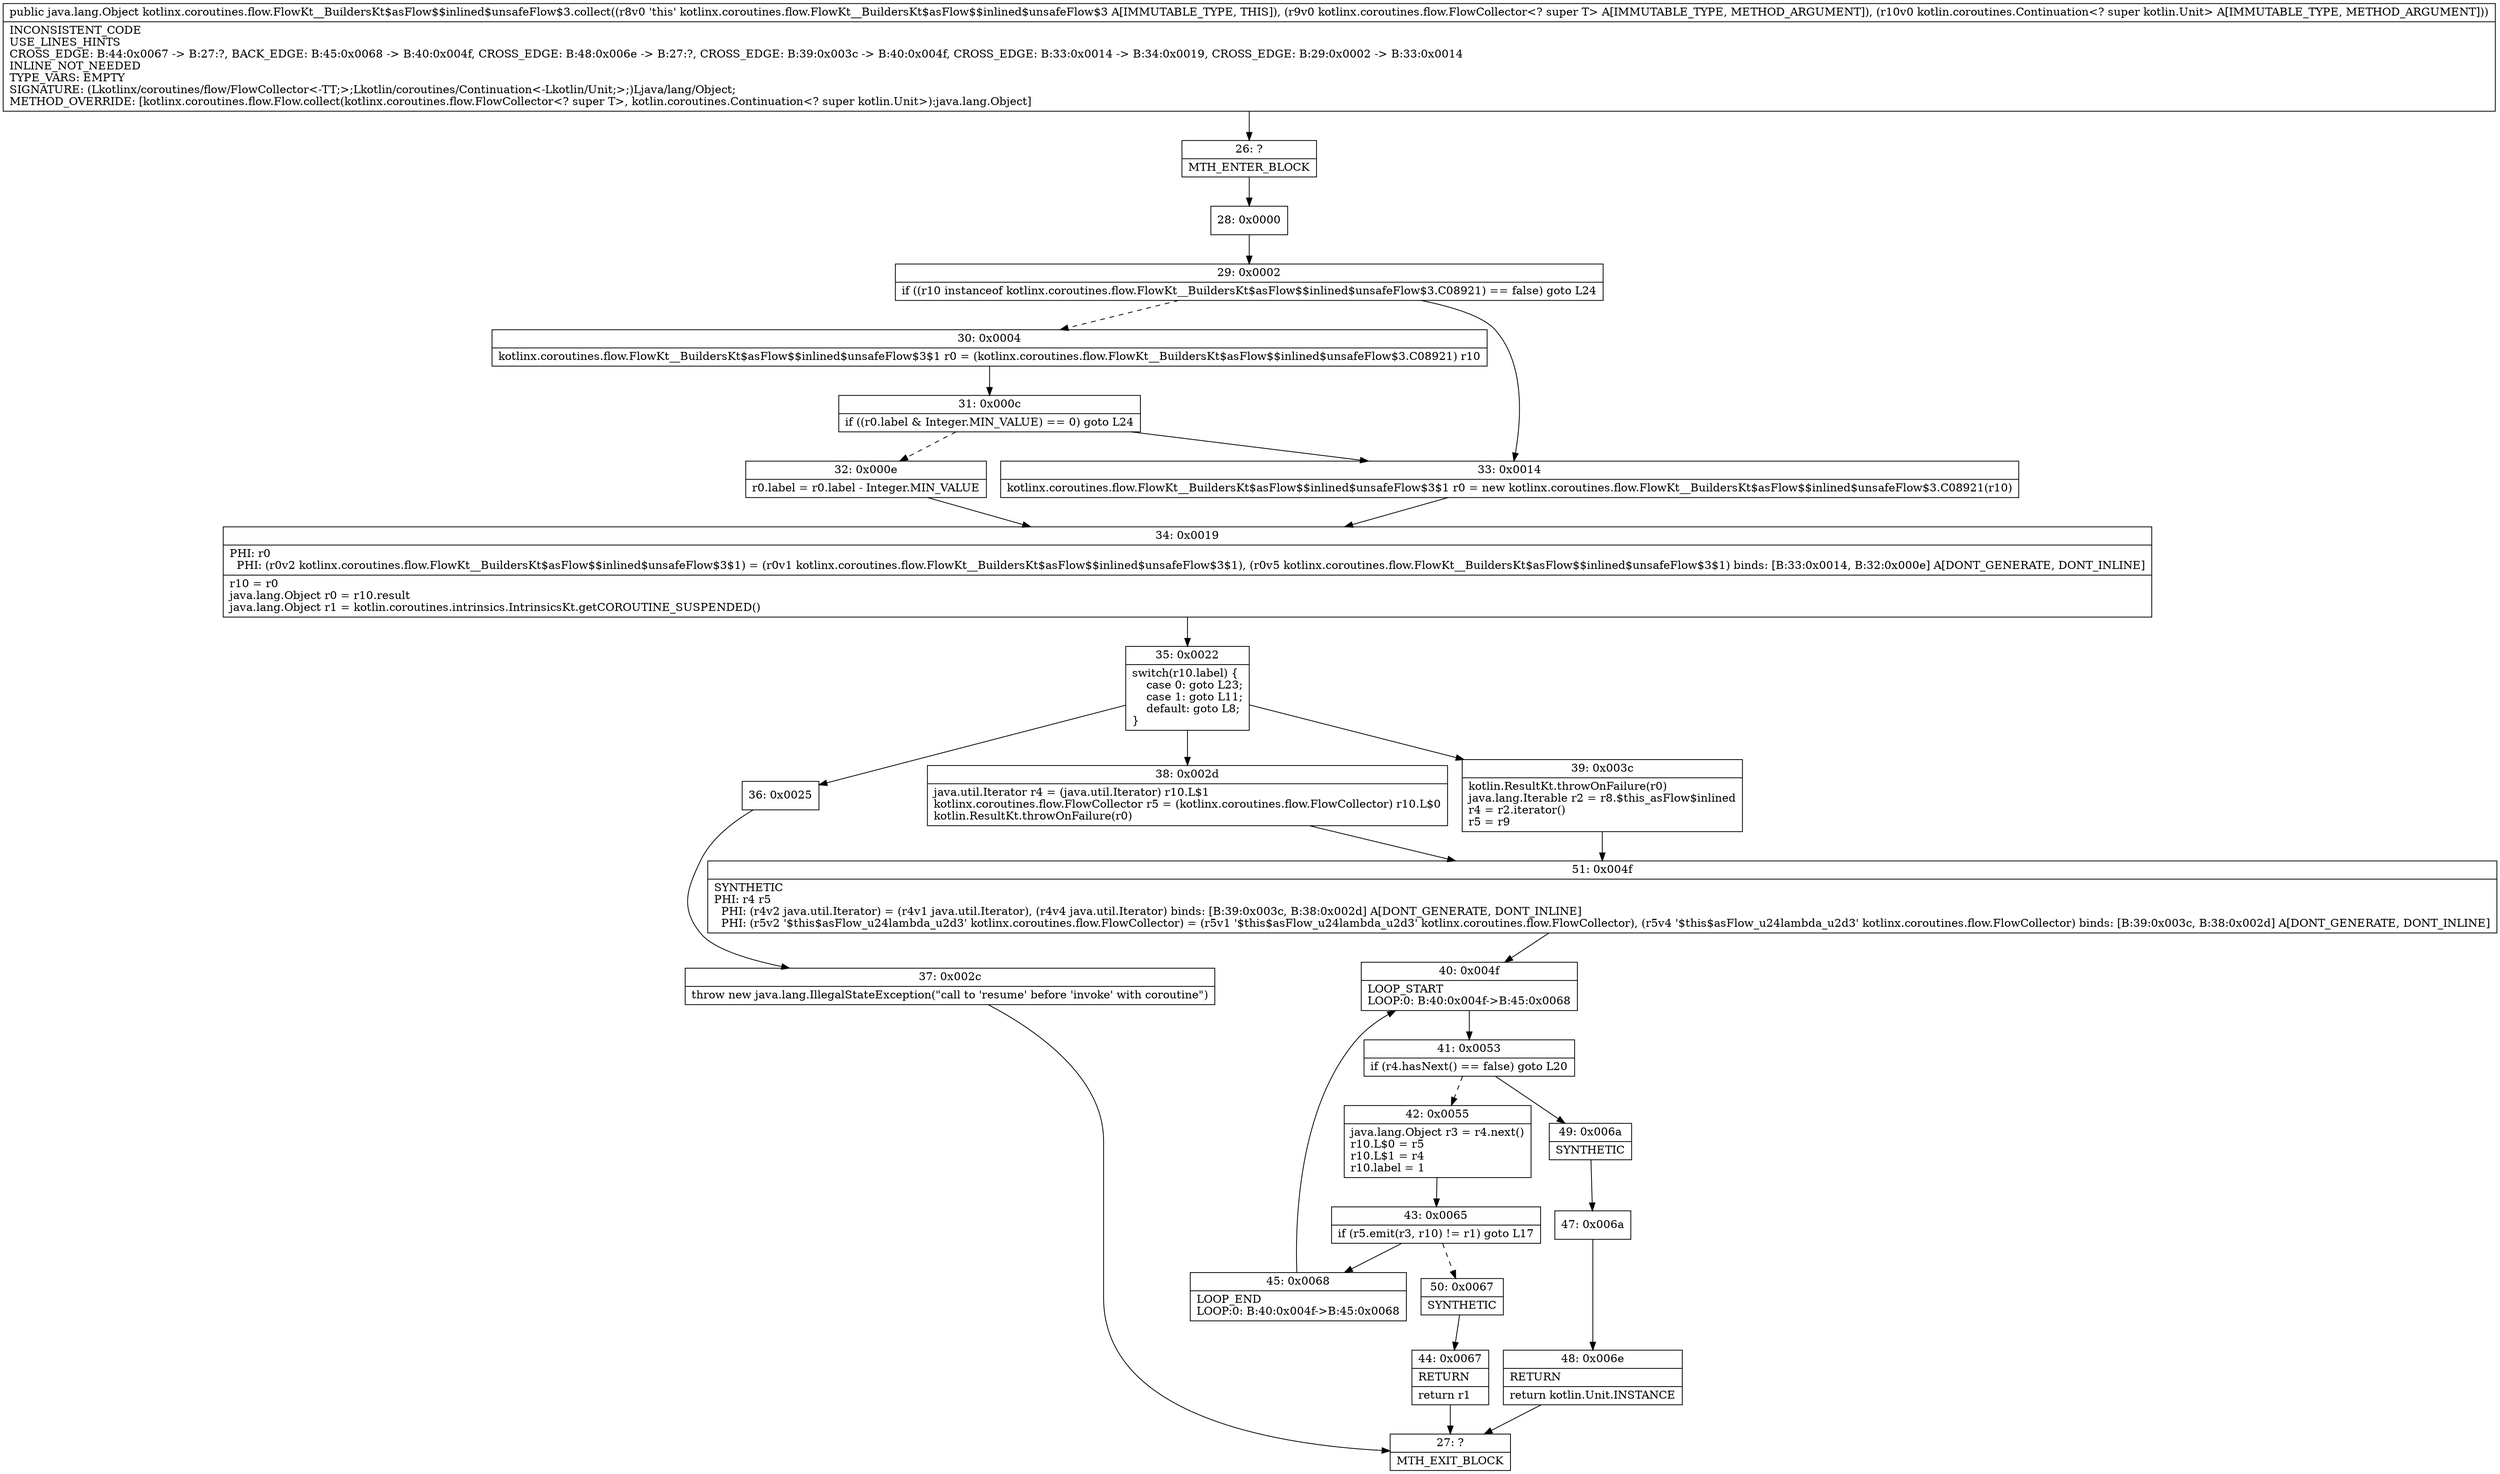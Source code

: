 digraph "CFG forkotlinx.coroutines.flow.FlowKt__BuildersKt$asFlow$$inlined$unsafeFlow$3.collect(Lkotlinx\/coroutines\/flow\/FlowCollector;Lkotlin\/coroutines\/Continuation;)Ljava\/lang\/Object;" {
Node_26 [shape=record,label="{26\:\ ?|MTH_ENTER_BLOCK\l}"];
Node_28 [shape=record,label="{28\:\ 0x0000}"];
Node_29 [shape=record,label="{29\:\ 0x0002|if ((r10 instanceof kotlinx.coroutines.flow.FlowKt__BuildersKt$asFlow$$inlined$unsafeFlow$3.C08921) == false) goto L24\l}"];
Node_30 [shape=record,label="{30\:\ 0x0004|kotlinx.coroutines.flow.FlowKt__BuildersKt$asFlow$$inlined$unsafeFlow$3$1 r0 = (kotlinx.coroutines.flow.FlowKt__BuildersKt$asFlow$$inlined$unsafeFlow$3.C08921) r10\l}"];
Node_31 [shape=record,label="{31\:\ 0x000c|if ((r0.label & Integer.MIN_VALUE) == 0) goto L24\l}"];
Node_32 [shape=record,label="{32\:\ 0x000e|r0.label = r0.label \- Integer.MIN_VALUE\l}"];
Node_34 [shape=record,label="{34\:\ 0x0019|PHI: r0 \l  PHI: (r0v2 kotlinx.coroutines.flow.FlowKt__BuildersKt$asFlow$$inlined$unsafeFlow$3$1) = (r0v1 kotlinx.coroutines.flow.FlowKt__BuildersKt$asFlow$$inlined$unsafeFlow$3$1), (r0v5 kotlinx.coroutines.flow.FlowKt__BuildersKt$asFlow$$inlined$unsafeFlow$3$1) binds: [B:33:0x0014, B:32:0x000e] A[DONT_GENERATE, DONT_INLINE]\l|r10 = r0\ljava.lang.Object r0 = r10.result\ljava.lang.Object r1 = kotlin.coroutines.intrinsics.IntrinsicsKt.getCOROUTINE_SUSPENDED()\l}"];
Node_35 [shape=record,label="{35\:\ 0x0022|switch(r10.label) \{\l    case 0: goto L23;\l    case 1: goto L11;\l    default: goto L8;\l\}\l}"];
Node_36 [shape=record,label="{36\:\ 0x0025}"];
Node_37 [shape=record,label="{37\:\ 0x002c|throw new java.lang.IllegalStateException(\"call to 'resume' before 'invoke' with coroutine\")\l}"];
Node_27 [shape=record,label="{27\:\ ?|MTH_EXIT_BLOCK\l}"];
Node_38 [shape=record,label="{38\:\ 0x002d|java.util.Iterator r4 = (java.util.Iterator) r10.L$1\lkotlinx.coroutines.flow.FlowCollector r5 = (kotlinx.coroutines.flow.FlowCollector) r10.L$0\lkotlin.ResultKt.throwOnFailure(r0)\l}"];
Node_51 [shape=record,label="{51\:\ 0x004f|SYNTHETIC\lPHI: r4 r5 \l  PHI: (r4v2 java.util.Iterator) = (r4v1 java.util.Iterator), (r4v4 java.util.Iterator) binds: [B:39:0x003c, B:38:0x002d] A[DONT_GENERATE, DONT_INLINE]\l  PHI: (r5v2 '$this$asFlow_u24lambda_u2d3' kotlinx.coroutines.flow.FlowCollector) = (r5v1 '$this$asFlow_u24lambda_u2d3' kotlinx.coroutines.flow.FlowCollector), (r5v4 '$this$asFlow_u24lambda_u2d3' kotlinx.coroutines.flow.FlowCollector) binds: [B:39:0x003c, B:38:0x002d] A[DONT_GENERATE, DONT_INLINE]\l}"];
Node_40 [shape=record,label="{40\:\ 0x004f|LOOP_START\lLOOP:0: B:40:0x004f\-\>B:45:0x0068\l}"];
Node_41 [shape=record,label="{41\:\ 0x0053|if (r4.hasNext() == false) goto L20\l}"];
Node_42 [shape=record,label="{42\:\ 0x0055|java.lang.Object r3 = r4.next()\lr10.L$0 = r5\lr10.L$1 = r4\lr10.label = 1\l}"];
Node_43 [shape=record,label="{43\:\ 0x0065|if (r5.emit(r3, r10) != r1) goto L17\l}"];
Node_45 [shape=record,label="{45\:\ 0x0068|LOOP_END\lLOOP:0: B:40:0x004f\-\>B:45:0x0068\l}"];
Node_50 [shape=record,label="{50\:\ 0x0067|SYNTHETIC\l}"];
Node_44 [shape=record,label="{44\:\ 0x0067|RETURN\l|return r1\l}"];
Node_49 [shape=record,label="{49\:\ 0x006a|SYNTHETIC\l}"];
Node_47 [shape=record,label="{47\:\ 0x006a}"];
Node_48 [shape=record,label="{48\:\ 0x006e|RETURN\l|return kotlin.Unit.INSTANCE\l}"];
Node_39 [shape=record,label="{39\:\ 0x003c|kotlin.ResultKt.throwOnFailure(r0)\ljava.lang.Iterable r2 = r8.$this_asFlow$inlined\lr4 = r2.iterator()\lr5 = r9\l}"];
Node_33 [shape=record,label="{33\:\ 0x0014|kotlinx.coroutines.flow.FlowKt__BuildersKt$asFlow$$inlined$unsafeFlow$3$1 r0 = new kotlinx.coroutines.flow.FlowKt__BuildersKt$asFlow$$inlined$unsafeFlow$3.C08921(r10)\l}"];
MethodNode[shape=record,label="{public java.lang.Object kotlinx.coroutines.flow.FlowKt__BuildersKt$asFlow$$inlined$unsafeFlow$3.collect((r8v0 'this' kotlinx.coroutines.flow.FlowKt__BuildersKt$asFlow$$inlined$unsafeFlow$3 A[IMMUTABLE_TYPE, THIS]), (r9v0 kotlinx.coroutines.flow.FlowCollector\<? super T\> A[IMMUTABLE_TYPE, METHOD_ARGUMENT]), (r10v0 kotlin.coroutines.Continuation\<? super kotlin.Unit\> A[IMMUTABLE_TYPE, METHOD_ARGUMENT]))  | INCONSISTENT_CODE\lUSE_LINES_HINTS\lCROSS_EDGE: B:44:0x0067 \-\> B:27:?, BACK_EDGE: B:45:0x0068 \-\> B:40:0x004f, CROSS_EDGE: B:48:0x006e \-\> B:27:?, CROSS_EDGE: B:39:0x003c \-\> B:40:0x004f, CROSS_EDGE: B:33:0x0014 \-\> B:34:0x0019, CROSS_EDGE: B:29:0x0002 \-\> B:33:0x0014\lINLINE_NOT_NEEDED\lTYPE_VARS: EMPTY\lSIGNATURE: (Lkotlinx\/coroutines\/flow\/FlowCollector\<\-TT;\>;Lkotlin\/coroutines\/Continuation\<\-Lkotlin\/Unit;\>;)Ljava\/lang\/Object;\lMETHOD_OVERRIDE: [kotlinx.coroutines.flow.Flow.collect(kotlinx.coroutines.flow.FlowCollector\<? super T\>, kotlin.coroutines.Continuation\<? super kotlin.Unit\>):java.lang.Object]\l}"];
MethodNode -> Node_26;Node_26 -> Node_28;
Node_28 -> Node_29;
Node_29 -> Node_30[style=dashed];
Node_29 -> Node_33;
Node_30 -> Node_31;
Node_31 -> Node_32[style=dashed];
Node_31 -> Node_33;
Node_32 -> Node_34;
Node_34 -> Node_35;
Node_35 -> Node_36;
Node_35 -> Node_38;
Node_35 -> Node_39;
Node_36 -> Node_37;
Node_37 -> Node_27;
Node_38 -> Node_51;
Node_51 -> Node_40;
Node_40 -> Node_41;
Node_41 -> Node_42[style=dashed];
Node_41 -> Node_49;
Node_42 -> Node_43;
Node_43 -> Node_45;
Node_43 -> Node_50[style=dashed];
Node_45 -> Node_40;
Node_50 -> Node_44;
Node_44 -> Node_27;
Node_49 -> Node_47;
Node_47 -> Node_48;
Node_48 -> Node_27;
Node_39 -> Node_51;
Node_33 -> Node_34;
}


